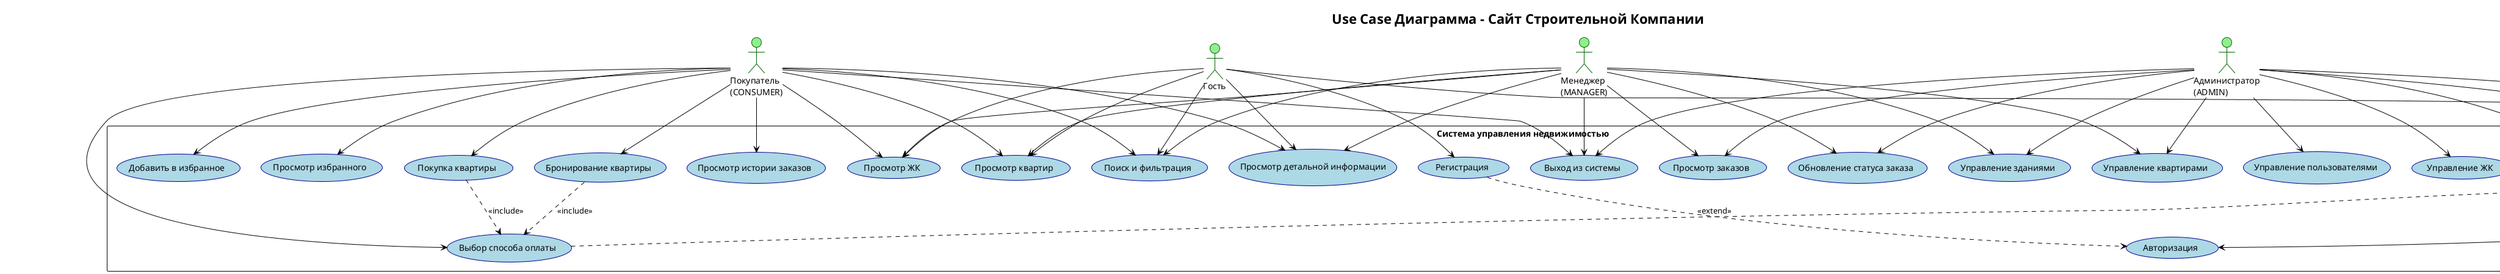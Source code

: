 @startuml
!theme plain
skinparam usecase {
    BackgroundColor LightBlue
    BorderColor DarkBlue
}
skinparam actor {
    BackgroundColor LightGreen
    BorderColor DarkGreen
}

title Use Case Диаграмма - Сайт Строительной Компании

' Актеры
actor "Покупатель\n(CONSUMER)" as Consumer
actor "Менеджер\n(MANAGER)" as Manager
actor "Администратор\n(ADMIN)" as Admin
actor "Гость" as Guest

' Система
rectangle "Система управления недвижимостью" {

    ' Публичные use cases
    usecase "Просмотр ЖК" as UC1
    usecase "Просмотр квартир" as UC2
    usecase "Поиск и фильтрация" as UC3
    usecase "Просмотр детальной информации" as UC4

    ' Авторизация
    usecase "Регистрация" as UC5
    usecase "Авторизация" as UC6
    usecase "Выход из системы" as UC7

    ' Функции покупателя
    usecase "Добавить в избранное" as UC8
    usecase "Просмотр избранного" as UC9
    usecase "Бронирование квартиры" as UC10
    usecase "Покупка квартиры" as UC11
    usecase "Выбор способа оплаты" as UC12
    usecase "Просмотр истории заказов" as UC13

    ' Функции менеджера
    usecase "Управление квартирами" as UC14
    usecase "Просмотр заказов" as UC15
    usecase "Обновление статуса заказа" as UC16
    usecase "Управление зданиями" as UC17

    ' Функции администратора
    usecase "Управление пользователями" as UC18
    usecase "Управление ЖК" as UC19
    usecase "Просмотр аналитики" as UC20
    usecase "Управление ролями" as UC21
    usecase "Управление системой" as UC22
}

' Связи гостя
Guest --> UC1
Guest --> UC2
Guest --> UC3
Guest --> UC4
Guest --> UC5
Guest --> UC6

' Связи покупателя
Consumer --> UC1
Consumer --> UC2
Consumer --> UC3
Consumer --> UC4
Consumer --> UC7
Consumer --> UC8
Consumer --> UC9
Consumer --> UC10
Consumer --> UC11
Consumer --> UC12
Consumer --> UC13

' Связи менеджера
Manager --> UC1
Manager --> UC2
Manager --> UC3
Manager --> UC4
Manager --> UC7
Manager --> UC14
Manager --> UC15
Manager --> UC16
Manager --> UC17

' Связи администратора
Admin --> UC7
Admin --> UC18
Admin --> UC19
Admin --> UC20
Admin --> UC21
Admin --> UC22
Admin --> UC14
Admin --> UC15
Admin --> UC16
Admin --> UC17

' Relationships между use cases
UC11 ..> UC12 : <<include>>
UC10 ..> UC12 : <<include>>
UC5 ..> UC6 : <<extend>>

note right of UC12 : Наличные, карта,\nипотека, рассрочка

@enduml
